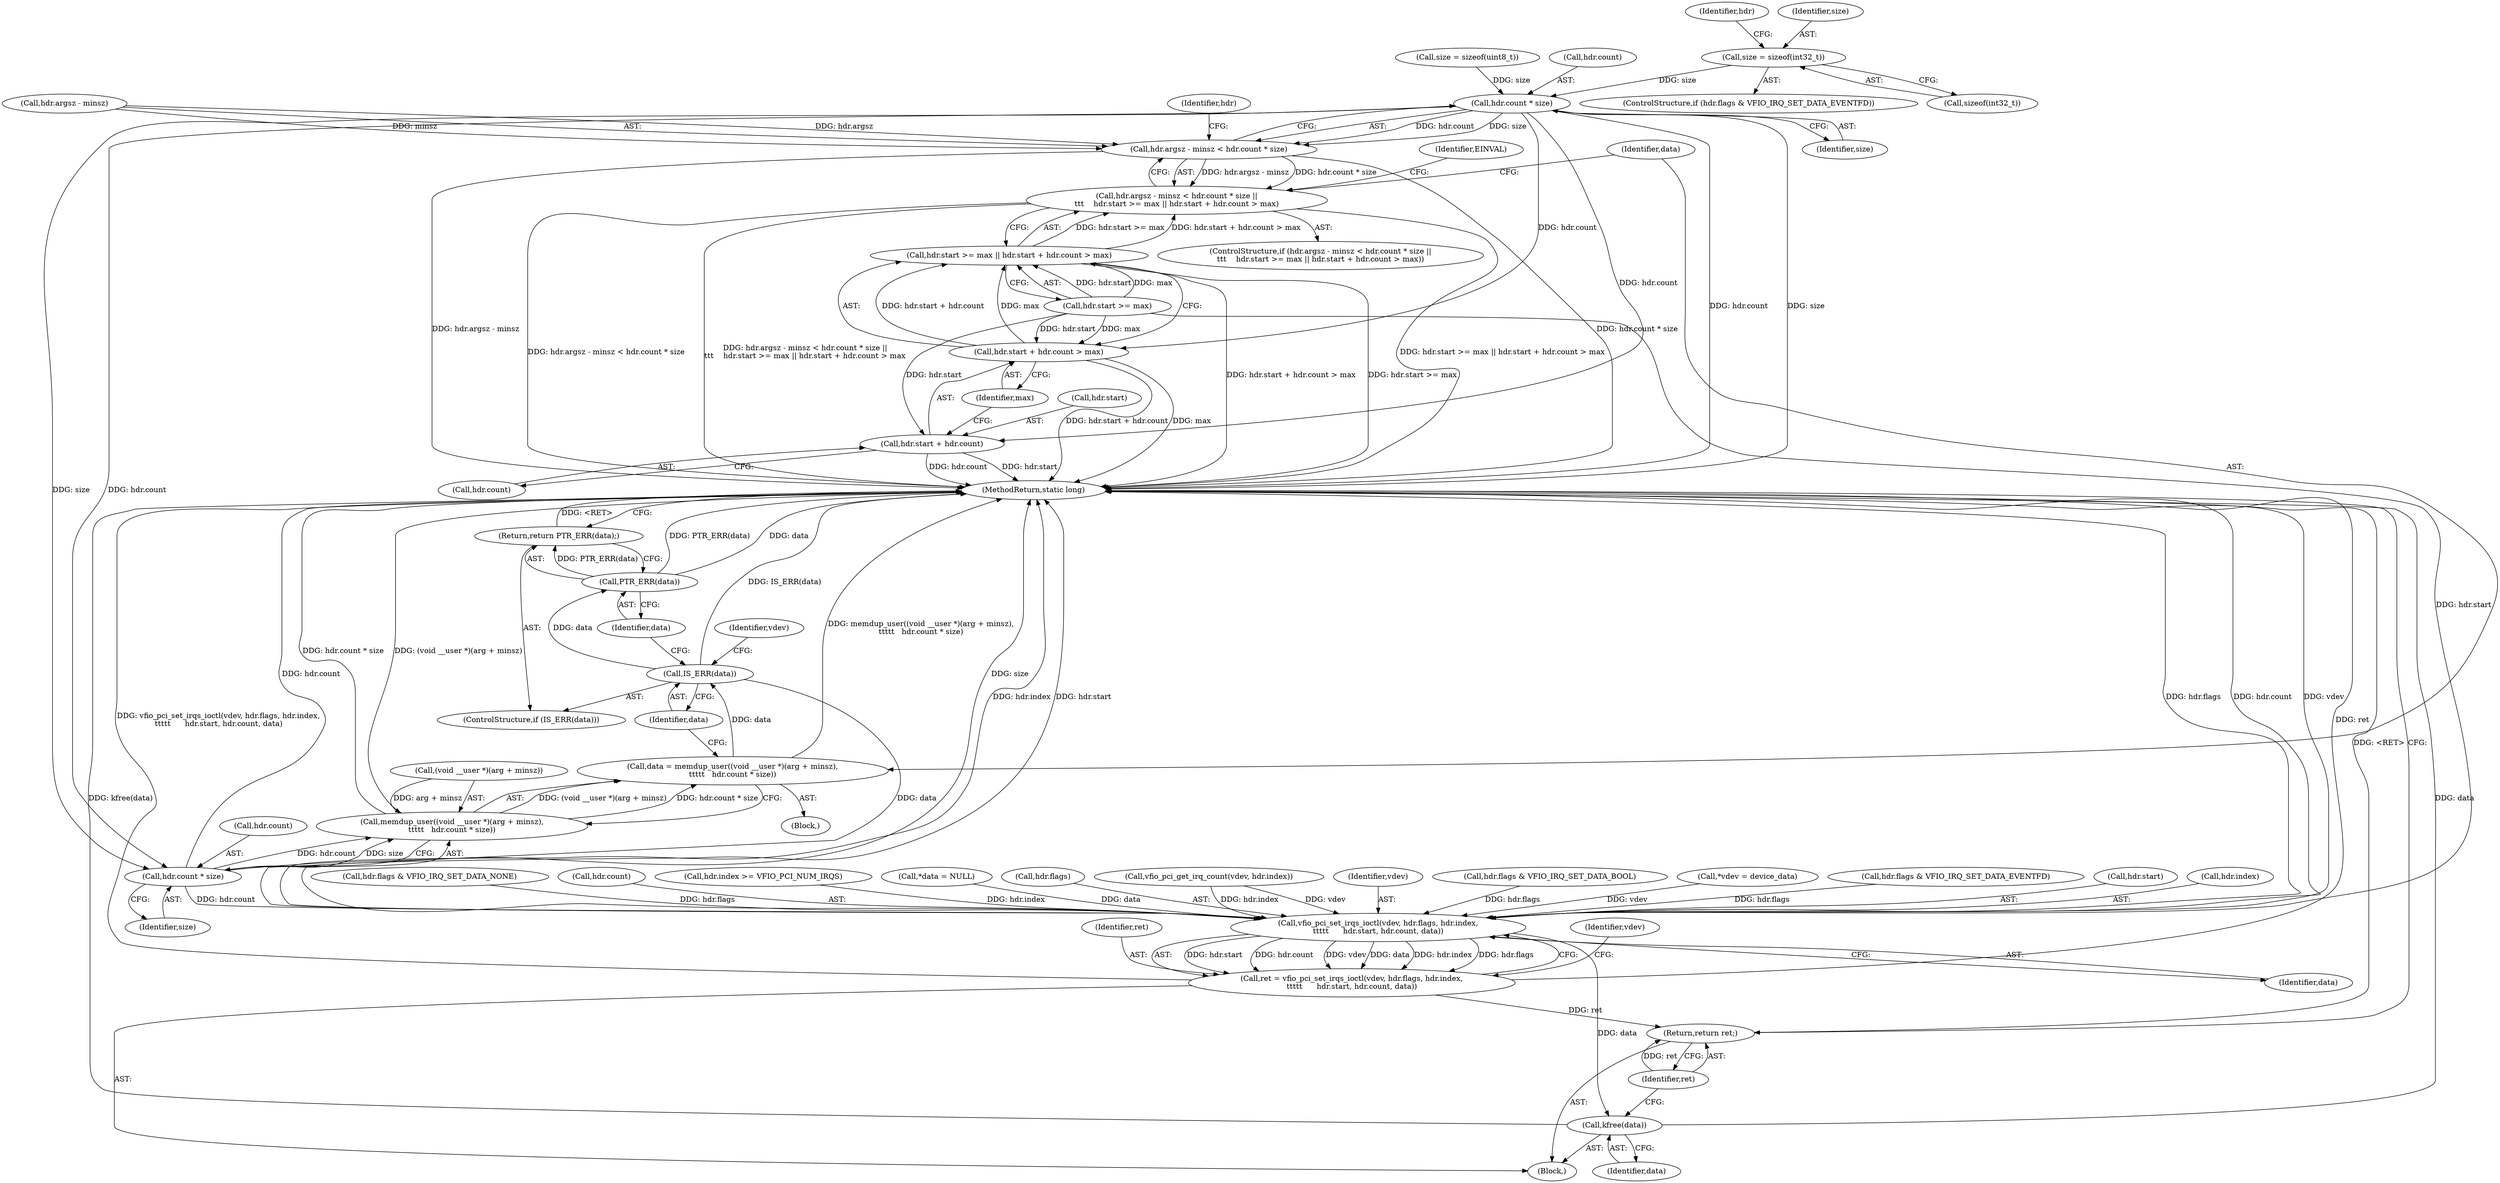 digraph "0_linux_05692d7005a364add85c6e25a6c4447ce08f913a@API" {
"1000779" [label="(Call,size = sizeof(int32_t))"];
"1000795" [label="(Call,hdr.count * size)"];
"1000789" [label="(Call,hdr.argsz - minsz < hdr.count * size)"];
"1000788" [label="(Call,hdr.argsz - minsz < hdr.count * size ||\n\t\t\t    hdr.start >= max || hdr.start + hdr.count > max)"];
"1000806" [label="(Call,hdr.start + hdr.count > max)"];
"1000800" [label="(Call,hdr.start >= max || hdr.start + hdr.count > max)"];
"1000807" [label="(Call,hdr.start + hdr.count)"];
"1000826" [label="(Call,hdr.count * size)"];
"1000820" [label="(Call,memdup_user((void __user *)(arg + minsz),\n\t\t\t\t\t   hdr.count * size))"];
"1000818" [label="(Call,data = memdup_user((void __user *)(arg + minsz),\n\t\t\t\t\t   hdr.count * size))"];
"1000832" [label="(Call,IS_ERR(data))"];
"1000835" [label="(Call,PTR_ERR(data))"];
"1000834" [label="(Return,return PTR_ERR(data);)"];
"1000844" [label="(Call,vfio_pci_set_irqs_ioctl(vdev, hdr.flags, hdr.index,\n\t\t\t\t\t      hdr.start, hdr.count, data))"];
"1000842" [label="(Call,ret = vfio_pci_set_irqs_ioctl(vdev, hdr.flags, hdr.index,\n\t\t\t\t\t      hdr.start, hdr.count, data))"];
"1000866" [label="(Return,return ret;)"];
"1000864" [label="(Call,kfree(data))"];
"1000781" [label="(Call,sizeof(int32_t))"];
"1000801" [label="(Call,hdr.start >= max)"];
"1000752" [label="(Block,)"];
"1000833" [label="(Identifier,data)"];
"1000747" [label="(Call,hdr.flags & VFIO_IRQ_SET_DATA_NONE)"];
"1000855" [label="(Call,hdr.count)"];
"1000792" [label="(Identifier,hdr)"];
"1000867" [label="(Identifier,ret)"];
"1000811" [label="(Call,hdr.count)"];
"1000830" [label="(Identifier,size)"];
"1000819" [label="(Identifier,data)"];
"1000729" [label="(Call,hdr.index >= VFIO_PCI_NUM_IRQS)"];
"1000703" [label="(Call,*data = NULL)"];
"1000820" [label="(Call,memdup_user((void __user *)(arg + minsz),\n\t\t\t\t\t   hdr.count * size))"];
"1000800" [label="(Call,hdr.start >= max || hdr.start + hdr.count > max)"];
"1000788" [label="(Call,hdr.argsz - minsz < hdr.count * size ||\n\t\t\t    hdr.start >= max || hdr.start + hdr.count > max)"];
"1000779" [label="(Call,size = sizeof(int32_t))"];
"1000817" [label="(Identifier,EINVAL)"];
"1000865" [label="(Identifier,data)"];
"1000790" [label="(Call,hdr.argsz - minsz)"];
"1000846" [label="(Call,hdr.flags)"];
"1000757" [label="(Call,vfio_pci_get_irq_count(vdev, hdr.index))"];
"1000808" [label="(Call,hdr.start)"];
"1000834" [label="(Return,return PTR_ERR(data);)"];
"1000866" [label="(Return,return ret;)"];
"1001369" [label="(MethodReturn,static long)"];
"1000845" [label="(Identifier,vdev)"];
"1000773" [label="(ControlStructure,if (hdr.flags & VFIO_IRQ_SET_DATA_EVENTFD))"];
"1000763" [label="(Call,hdr.flags & VFIO_IRQ_SET_DATA_BOOL)"];
"1000814" [label="(Identifier,max)"];
"1000122" [label="(Call,*vdev = device_data)"];
"1000789" [label="(Call,hdr.argsz - minsz < hdr.count * size)"];
"1000799" [label="(Identifier,size)"];
"1000803" [label="(Identifier,hdr)"];
"1000795" [label="(Call,hdr.count * size)"];
"1000843" [label="(Identifier,ret)"];
"1000780" [label="(Identifier,size)"];
"1000835" [label="(Call,PTR_ERR(data))"];
"1000832" [label="(Call,IS_ERR(data))"];
"1000774" [label="(Call,hdr.flags & VFIO_IRQ_SET_DATA_EVENTFD)"];
"1000768" [label="(Call,size = sizeof(uint8_t))"];
"1000840" [label="(Identifier,vdev)"];
"1000806" [label="(Call,hdr.start + hdr.count > max)"];
"1000787" [label="(ControlStructure,if (hdr.argsz - minsz < hdr.count * size ||\n\t\t\t    hdr.start >= max || hdr.start + hdr.count > max))"];
"1000818" [label="(Call,data = memdup_user((void __user *)(arg + minsz),\n\t\t\t\t\t   hdr.count * size))"];
"1000826" [label="(Call,hdr.count * size)"];
"1000858" [label="(Identifier,data)"];
"1000827" [label="(Call,hdr.count)"];
"1000842" [label="(Call,ret = vfio_pci_set_irqs_ioctl(vdev, hdr.flags, hdr.index,\n\t\t\t\t\t      hdr.start, hdr.count, data))"];
"1000700" [label="(Block,)"];
"1000862" [label="(Identifier,vdev)"];
"1000821" [label="(Call,(void __user *)(arg + minsz))"];
"1000852" [label="(Call,hdr.start)"];
"1000864" [label="(Call,kfree(data))"];
"1000807" [label="(Call,hdr.start + hdr.count)"];
"1000796" [label="(Call,hdr.count)"];
"1000849" [label="(Call,hdr.index)"];
"1000836" [label="(Identifier,data)"];
"1000844" [label="(Call,vfio_pci_set_irqs_ioctl(vdev, hdr.flags, hdr.index,\n\t\t\t\t\t      hdr.start, hdr.count, data))"];
"1000831" [label="(ControlStructure,if (IS_ERR(data)))"];
"1000779" -> "1000773"  [label="AST: "];
"1000779" -> "1000781"  [label="CFG: "];
"1000780" -> "1000779"  [label="AST: "];
"1000781" -> "1000779"  [label="AST: "];
"1000792" -> "1000779"  [label="CFG: "];
"1000779" -> "1000795"  [label="DDG: size"];
"1000795" -> "1000789"  [label="AST: "];
"1000795" -> "1000799"  [label="CFG: "];
"1000796" -> "1000795"  [label="AST: "];
"1000799" -> "1000795"  [label="AST: "];
"1000789" -> "1000795"  [label="CFG: "];
"1000795" -> "1001369"  [label="DDG: hdr.count"];
"1000795" -> "1001369"  [label="DDG: size"];
"1000795" -> "1000789"  [label="DDG: hdr.count"];
"1000795" -> "1000789"  [label="DDG: size"];
"1000768" -> "1000795"  [label="DDG: size"];
"1000795" -> "1000806"  [label="DDG: hdr.count"];
"1000795" -> "1000807"  [label="DDG: hdr.count"];
"1000795" -> "1000826"  [label="DDG: hdr.count"];
"1000795" -> "1000826"  [label="DDG: size"];
"1000789" -> "1000788"  [label="AST: "];
"1000790" -> "1000789"  [label="AST: "];
"1000803" -> "1000789"  [label="CFG: "];
"1000788" -> "1000789"  [label="CFG: "];
"1000789" -> "1001369"  [label="DDG: hdr.argsz - minsz"];
"1000789" -> "1001369"  [label="DDG: hdr.count * size"];
"1000789" -> "1000788"  [label="DDG: hdr.argsz - minsz"];
"1000789" -> "1000788"  [label="DDG: hdr.count * size"];
"1000790" -> "1000789"  [label="DDG: hdr.argsz"];
"1000790" -> "1000789"  [label="DDG: minsz"];
"1000788" -> "1000787"  [label="AST: "];
"1000788" -> "1000800"  [label="CFG: "];
"1000800" -> "1000788"  [label="AST: "];
"1000817" -> "1000788"  [label="CFG: "];
"1000819" -> "1000788"  [label="CFG: "];
"1000788" -> "1001369"  [label="DDG: hdr.argsz - minsz < hdr.count * size"];
"1000788" -> "1001369"  [label="DDG: hdr.argsz - minsz < hdr.count * size ||\n\t\t\t    hdr.start >= max || hdr.start + hdr.count > max"];
"1000788" -> "1001369"  [label="DDG: hdr.start >= max || hdr.start + hdr.count > max"];
"1000800" -> "1000788"  [label="DDG: hdr.start >= max"];
"1000800" -> "1000788"  [label="DDG: hdr.start + hdr.count > max"];
"1000806" -> "1000800"  [label="AST: "];
"1000806" -> "1000814"  [label="CFG: "];
"1000807" -> "1000806"  [label="AST: "];
"1000814" -> "1000806"  [label="AST: "];
"1000800" -> "1000806"  [label="CFG: "];
"1000806" -> "1001369"  [label="DDG: hdr.start + hdr.count"];
"1000806" -> "1001369"  [label="DDG: max"];
"1000806" -> "1000800"  [label="DDG: hdr.start + hdr.count"];
"1000806" -> "1000800"  [label="DDG: max"];
"1000801" -> "1000806"  [label="DDG: hdr.start"];
"1000801" -> "1000806"  [label="DDG: max"];
"1000800" -> "1000801"  [label="CFG: "];
"1000801" -> "1000800"  [label="AST: "];
"1000800" -> "1001369"  [label="DDG: hdr.start + hdr.count > max"];
"1000800" -> "1001369"  [label="DDG: hdr.start >= max"];
"1000801" -> "1000800"  [label="DDG: hdr.start"];
"1000801" -> "1000800"  [label="DDG: max"];
"1000807" -> "1000811"  [label="CFG: "];
"1000808" -> "1000807"  [label="AST: "];
"1000811" -> "1000807"  [label="AST: "];
"1000814" -> "1000807"  [label="CFG: "];
"1000807" -> "1001369"  [label="DDG: hdr.start"];
"1000807" -> "1001369"  [label="DDG: hdr.count"];
"1000801" -> "1000807"  [label="DDG: hdr.start"];
"1000826" -> "1000820"  [label="AST: "];
"1000826" -> "1000830"  [label="CFG: "];
"1000827" -> "1000826"  [label="AST: "];
"1000830" -> "1000826"  [label="AST: "];
"1000820" -> "1000826"  [label="CFG: "];
"1000826" -> "1001369"  [label="DDG: hdr.count"];
"1000826" -> "1001369"  [label="DDG: size"];
"1000826" -> "1000820"  [label="DDG: hdr.count"];
"1000826" -> "1000820"  [label="DDG: size"];
"1000826" -> "1000844"  [label="DDG: hdr.count"];
"1000820" -> "1000818"  [label="AST: "];
"1000821" -> "1000820"  [label="AST: "];
"1000818" -> "1000820"  [label="CFG: "];
"1000820" -> "1001369"  [label="DDG: hdr.count * size"];
"1000820" -> "1001369"  [label="DDG: (void __user *)(arg + minsz)"];
"1000820" -> "1000818"  [label="DDG: (void __user *)(arg + minsz)"];
"1000820" -> "1000818"  [label="DDG: hdr.count * size"];
"1000821" -> "1000820"  [label="DDG: arg + minsz"];
"1000818" -> "1000752"  [label="AST: "];
"1000819" -> "1000818"  [label="AST: "];
"1000833" -> "1000818"  [label="CFG: "];
"1000818" -> "1001369"  [label="DDG: memdup_user((void __user *)(arg + minsz),\n\t\t\t\t\t   hdr.count * size)"];
"1000818" -> "1000832"  [label="DDG: data"];
"1000832" -> "1000831"  [label="AST: "];
"1000832" -> "1000833"  [label="CFG: "];
"1000833" -> "1000832"  [label="AST: "];
"1000836" -> "1000832"  [label="CFG: "];
"1000840" -> "1000832"  [label="CFG: "];
"1000832" -> "1001369"  [label="DDG: IS_ERR(data)"];
"1000832" -> "1000835"  [label="DDG: data"];
"1000832" -> "1000844"  [label="DDG: data"];
"1000835" -> "1000834"  [label="AST: "];
"1000835" -> "1000836"  [label="CFG: "];
"1000836" -> "1000835"  [label="AST: "];
"1000834" -> "1000835"  [label="CFG: "];
"1000835" -> "1001369"  [label="DDG: PTR_ERR(data)"];
"1000835" -> "1001369"  [label="DDG: data"];
"1000835" -> "1000834"  [label="DDG: PTR_ERR(data)"];
"1000834" -> "1000831"  [label="AST: "];
"1001369" -> "1000834"  [label="CFG: "];
"1000834" -> "1001369"  [label="DDG: <RET>"];
"1000844" -> "1000842"  [label="AST: "];
"1000844" -> "1000858"  [label="CFG: "];
"1000845" -> "1000844"  [label="AST: "];
"1000846" -> "1000844"  [label="AST: "];
"1000849" -> "1000844"  [label="AST: "];
"1000852" -> "1000844"  [label="AST: "];
"1000855" -> "1000844"  [label="AST: "];
"1000858" -> "1000844"  [label="AST: "];
"1000842" -> "1000844"  [label="CFG: "];
"1000844" -> "1001369"  [label="DDG: hdr.index"];
"1000844" -> "1001369"  [label="DDG: hdr.start"];
"1000844" -> "1001369"  [label="DDG: hdr.flags"];
"1000844" -> "1001369"  [label="DDG: hdr.count"];
"1000844" -> "1001369"  [label="DDG: vdev"];
"1000844" -> "1000842"  [label="DDG: hdr.start"];
"1000844" -> "1000842"  [label="DDG: hdr.count"];
"1000844" -> "1000842"  [label="DDG: vdev"];
"1000844" -> "1000842"  [label="DDG: data"];
"1000844" -> "1000842"  [label="DDG: hdr.index"];
"1000844" -> "1000842"  [label="DDG: hdr.flags"];
"1000757" -> "1000844"  [label="DDG: vdev"];
"1000757" -> "1000844"  [label="DDG: hdr.index"];
"1000122" -> "1000844"  [label="DDG: vdev"];
"1000747" -> "1000844"  [label="DDG: hdr.flags"];
"1000763" -> "1000844"  [label="DDG: hdr.flags"];
"1000774" -> "1000844"  [label="DDG: hdr.flags"];
"1000729" -> "1000844"  [label="DDG: hdr.index"];
"1000801" -> "1000844"  [label="DDG: hdr.start"];
"1000703" -> "1000844"  [label="DDG: data"];
"1000844" -> "1000864"  [label="DDG: data"];
"1000842" -> "1000700"  [label="AST: "];
"1000843" -> "1000842"  [label="AST: "];
"1000862" -> "1000842"  [label="CFG: "];
"1000842" -> "1001369"  [label="DDG: ret"];
"1000842" -> "1001369"  [label="DDG: vfio_pci_set_irqs_ioctl(vdev, hdr.flags, hdr.index,\n\t\t\t\t\t      hdr.start, hdr.count, data)"];
"1000842" -> "1000866"  [label="DDG: ret"];
"1000866" -> "1000700"  [label="AST: "];
"1000866" -> "1000867"  [label="CFG: "];
"1000867" -> "1000866"  [label="AST: "];
"1001369" -> "1000866"  [label="CFG: "];
"1000866" -> "1001369"  [label="DDG: <RET>"];
"1000867" -> "1000866"  [label="DDG: ret"];
"1000864" -> "1000700"  [label="AST: "];
"1000864" -> "1000865"  [label="CFG: "];
"1000865" -> "1000864"  [label="AST: "];
"1000867" -> "1000864"  [label="CFG: "];
"1000864" -> "1001369"  [label="DDG: data"];
"1000864" -> "1001369"  [label="DDG: kfree(data)"];
}
